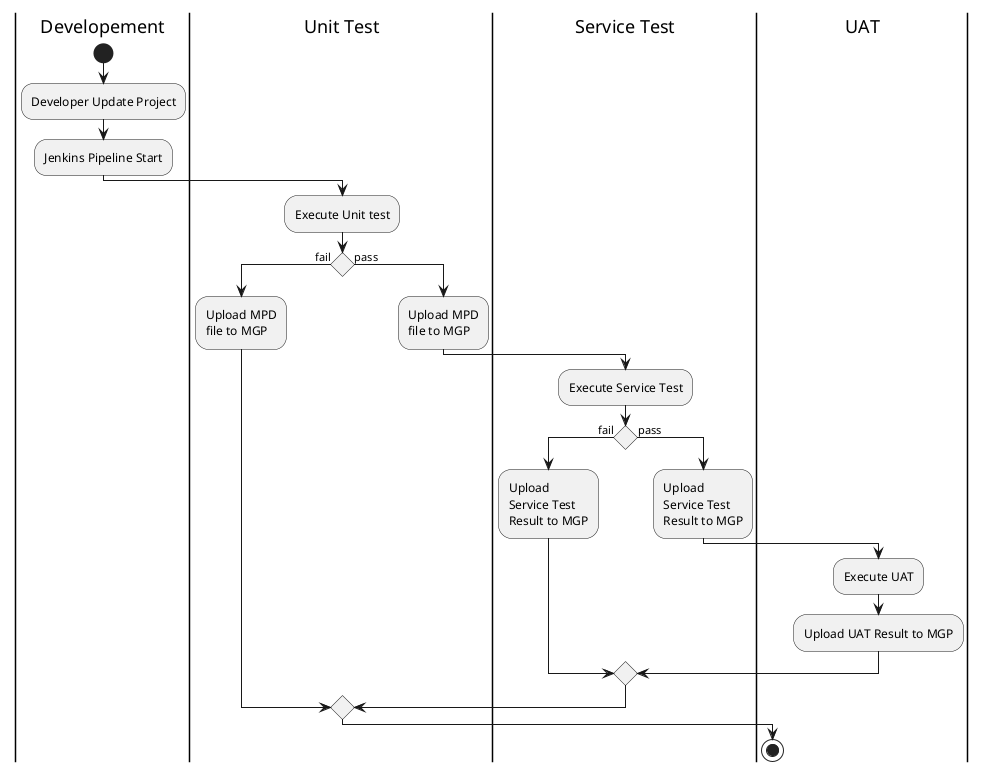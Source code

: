 @startuml
|Developement|
start
:Developer Update Project;
:Jenkins Pipeline Start;
|Unit Test|
:Execute Unit test;
if () then (fail)
    :Upload MPD\nfile to MGP;
else (pass)
    :Upload MPD\nfile to MGP;
    |Service Test|
    :Execute Service Test;
    if () then (fail)
        :Upload \nService Test \nResult to MGP;
    else(pass)
        :Upload \nService Test \nResult to MGP;
        |UAT|
        :Execute UAT;
        :Upload UAT Result to MGP;
    endif
endif
stop 
@enduml